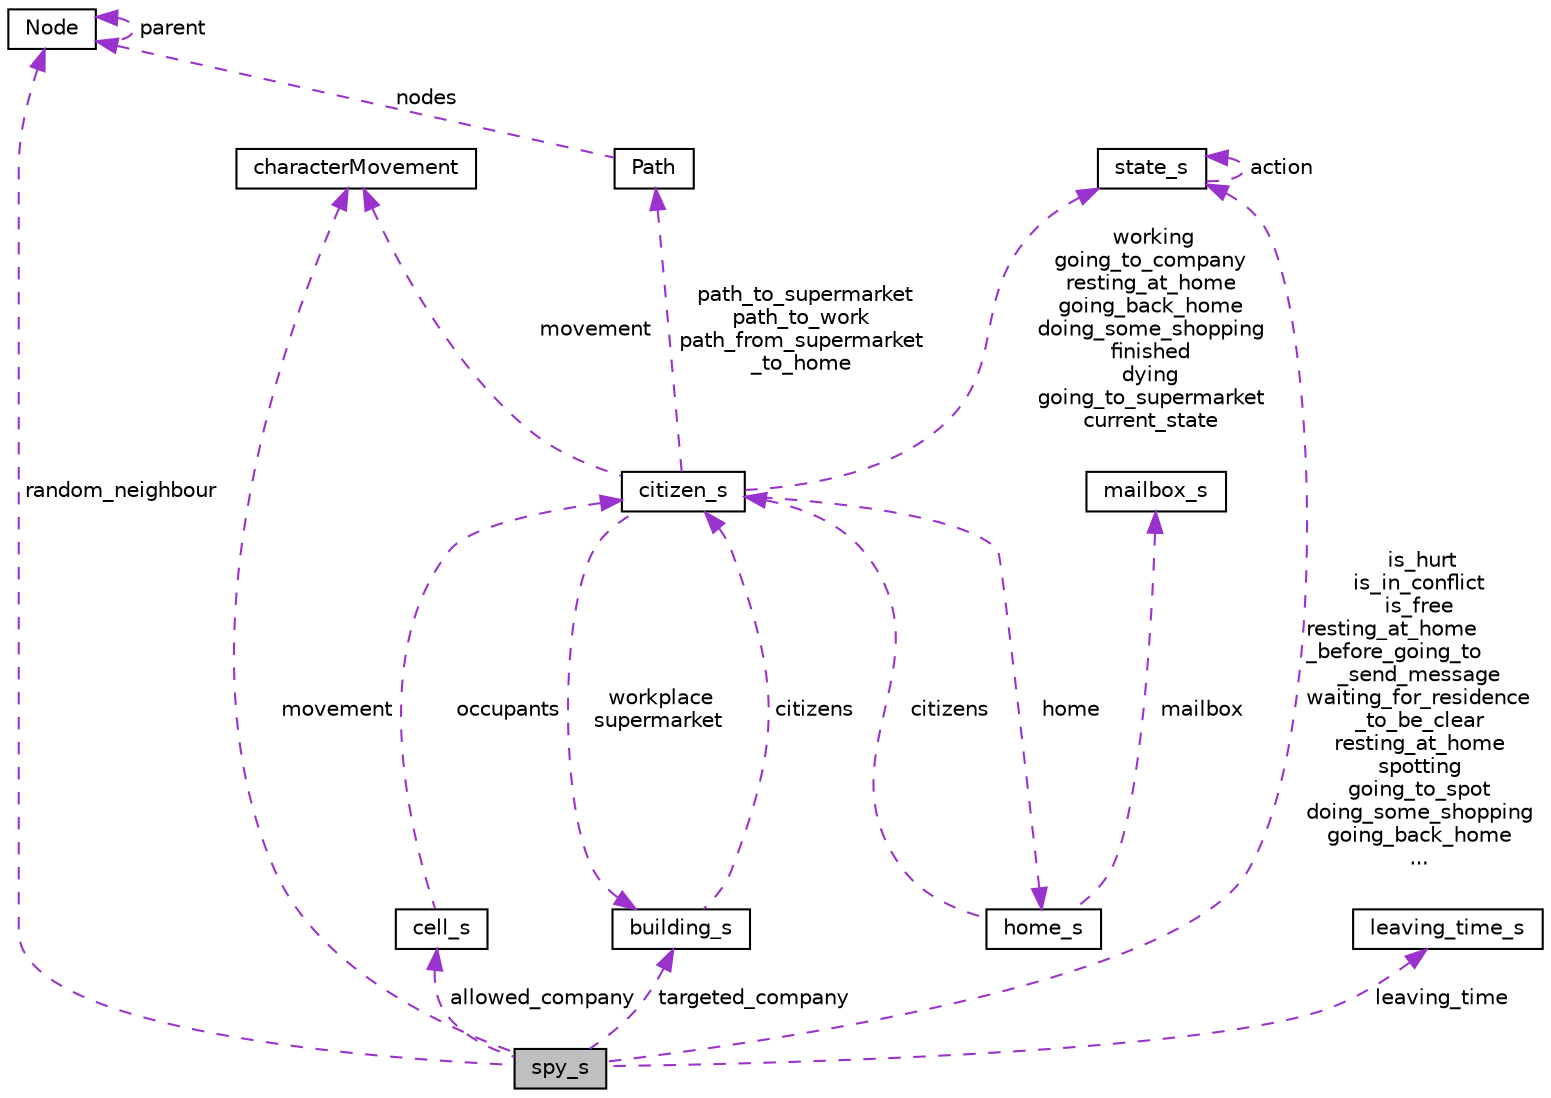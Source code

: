 digraph "spy_s"
{
 // LATEX_PDF_SIZE
  edge [fontname="Helvetica",fontsize="10",labelfontname="Helvetica",labelfontsize="10"];
  node [fontname="Helvetica",fontsize="10",shape=record];
  Node1 [label="spy_s",height=0.2,width=0.4,color="black", fillcolor="grey75", style="filled", fontcolor="black",tooltip="The spy information."];
  Node2 -> Node1 [dir="back",color="darkorchid3",fontsize="10",style="dashed",label=" random_neighbour" ,fontname="Helvetica"];
  Node2 [label="Node",height=0.2,width=0.4,color="black", fillcolor="white", style="filled",URL="$d8/d49/structNode.html",tooltip="A structure representing a node in a grid."];
  Node2 -> Node2 [dir="back",color="darkorchid3",fontsize="10",style="dashed",label=" parent" ,fontname="Helvetica"];
  Node3 -> Node1 [dir="back",color="darkorchid3",fontsize="10",style="dashed",label=" targeted_company" ,fontname="Helvetica"];
  Node3 [label="building_s",height=0.2,width=0.4,color="black", fillcolor="white", style="filled",URL="$d5/dac/structbuilding__s.html",tooltip="A structure representing a building in the simulation."];
  Node4 -> Node3 [dir="back",color="darkorchid3",fontsize="10",style="dashed",label=" citizens" ,fontname="Helvetica"];
  Node4 [label="citizen_s",height=0.2,width=0.4,color="black", fillcolor="white", style="filled",URL="$dc/d85/structcitizen__s.html",tooltip="A structure representing a citizen in the simulation."];
  Node5 -> Node4 [dir="back",color="darkorchid3",fontsize="10",style="dashed",label=" home" ,fontname="Helvetica"];
  Node5 [label="home_s",height=0.2,width=0.4,color="black", fillcolor="white", style="filled",URL="$d3/d3f/structhome__s.html",tooltip="A structure representing a home in the simulation."];
  Node4 -> Node5 [dir="back",color="darkorchid3",fontsize="10",style="dashed",label=" citizens" ,fontname="Helvetica"];
  Node6 -> Node5 [dir="back",color="darkorchid3",fontsize="10",style="dashed",label=" mailbox" ,fontname="Helvetica"];
  Node6 [label="mailbox_s",height=0.2,width=0.4,color="black", fillcolor="white", style="filled",URL="$d2/dc7/structmailbox__s.html",tooltip="A structure representing a mailbox in the simulation."];
  Node3 -> Node4 [dir="back",color="darkorchid3",fontsize="10",style="dashed",label=" workplace\nsupermarket" ,fontname="Helvetica"];
  Node7 -> Node4 [dir="back",color="darkorchid3",fontsize="10",style="dashed",label=" path_to_supermarket\npath_to_work\npath_from_supermarket\l_to_home" ,fontname="Helvetica"];
  Node7 [label="Path",height=0.2,width=0.4,color="black", fillcolor="white", style="filled",URL="$d3/d20/structPath.html",tooltip="A structure representing a path in a grid."];
  Node2 -> Node7 [dir="back",color="darkorchid3",fontsize="10",style="dashed",label=" nodes" ,fontname="Helvetica"];
  Node8 -> Node4 [dir="back",color="darkorchid3",fontsize="10",style="dashed",label=" movement" ,fontname="Helvetica"];
  Node8 [label="characterMovement",height=0.2,width=0.4,color="black", fillcolor="white", style="filled",URL="$d7/d19/structcharacterMovement.html",tooltip=" "];
  Node9 -> Node4 [dir="back",color="darkorchid3",fontsize="10",style="dashed",label=" working\ngoing_to_company\nresting_at_home\ngoing_back_home\ndoing_some_shopping\nfinished\ndying\ngoing_to_supermarket\ncurrent_state" ,fontname="Helvetica"];
  Node9 [label="state_s",height=0.2,width=0.4,color="black", fillcolor="white", style="filled",URL="$d0/dd8/structstate__s.html",tooltip="Structure representing a state for a citizen."];
  Node9 -> Node9 [dir="back",color="darkorchid3",fontsize="10",style="dashed",label=" action" ,fontname="Helvetica"];
  Node10 -> Node1 [dir="back",color="darkorchid3",fontsize="10",style="dashed",label=" allowed_company" ,fontname="Helvetica"];
  Node10 [label="cell_s",height=0.2,width=0.4,color="black", fillcolor="white", style="filled",URL="$d8/db0/structcell__s.html",tooltip="A cell within the map of the city."];
  Node4 -> Node10 [dir="back",color="darkorchid3",fontsize="10",style="dashed",label=" occupants" ,fontname="Helvetica"];
  Node8 -> Node1 [dir="back",color="darkorchid3",fontsize="10",style="dashed",label=" movement" ,fontname="Helvetica"];
  Node9 -> Node1 [dir="back",color="darkorchid3",fontsize="10",style="dashed",label=" is_hurt\nis_in_conflict\nis_free\nresting_at_home\l_before_going_to\l_send_message\nwaiting_for_residence\l_to_be_clear\nresting_at_home\nspotting\ngoing_to_spot\ndoing_some_shopping\ngoing_back_home\n..." ,fontname="Helvetica"];
  Node11 -> Node1 [dir="back",color="darkorchid3",fontsize="10",style="dashed",label=" leaving_time" ,fontname="Helvetica"];
  Node11 [label="leaving_time_s",height=0.2,width=0.4,color="black", fillcolor="white", style="filled",URL="$d2/d77/structleaving__time__s.html",tooltip="Structure representing leaving time."];
}
